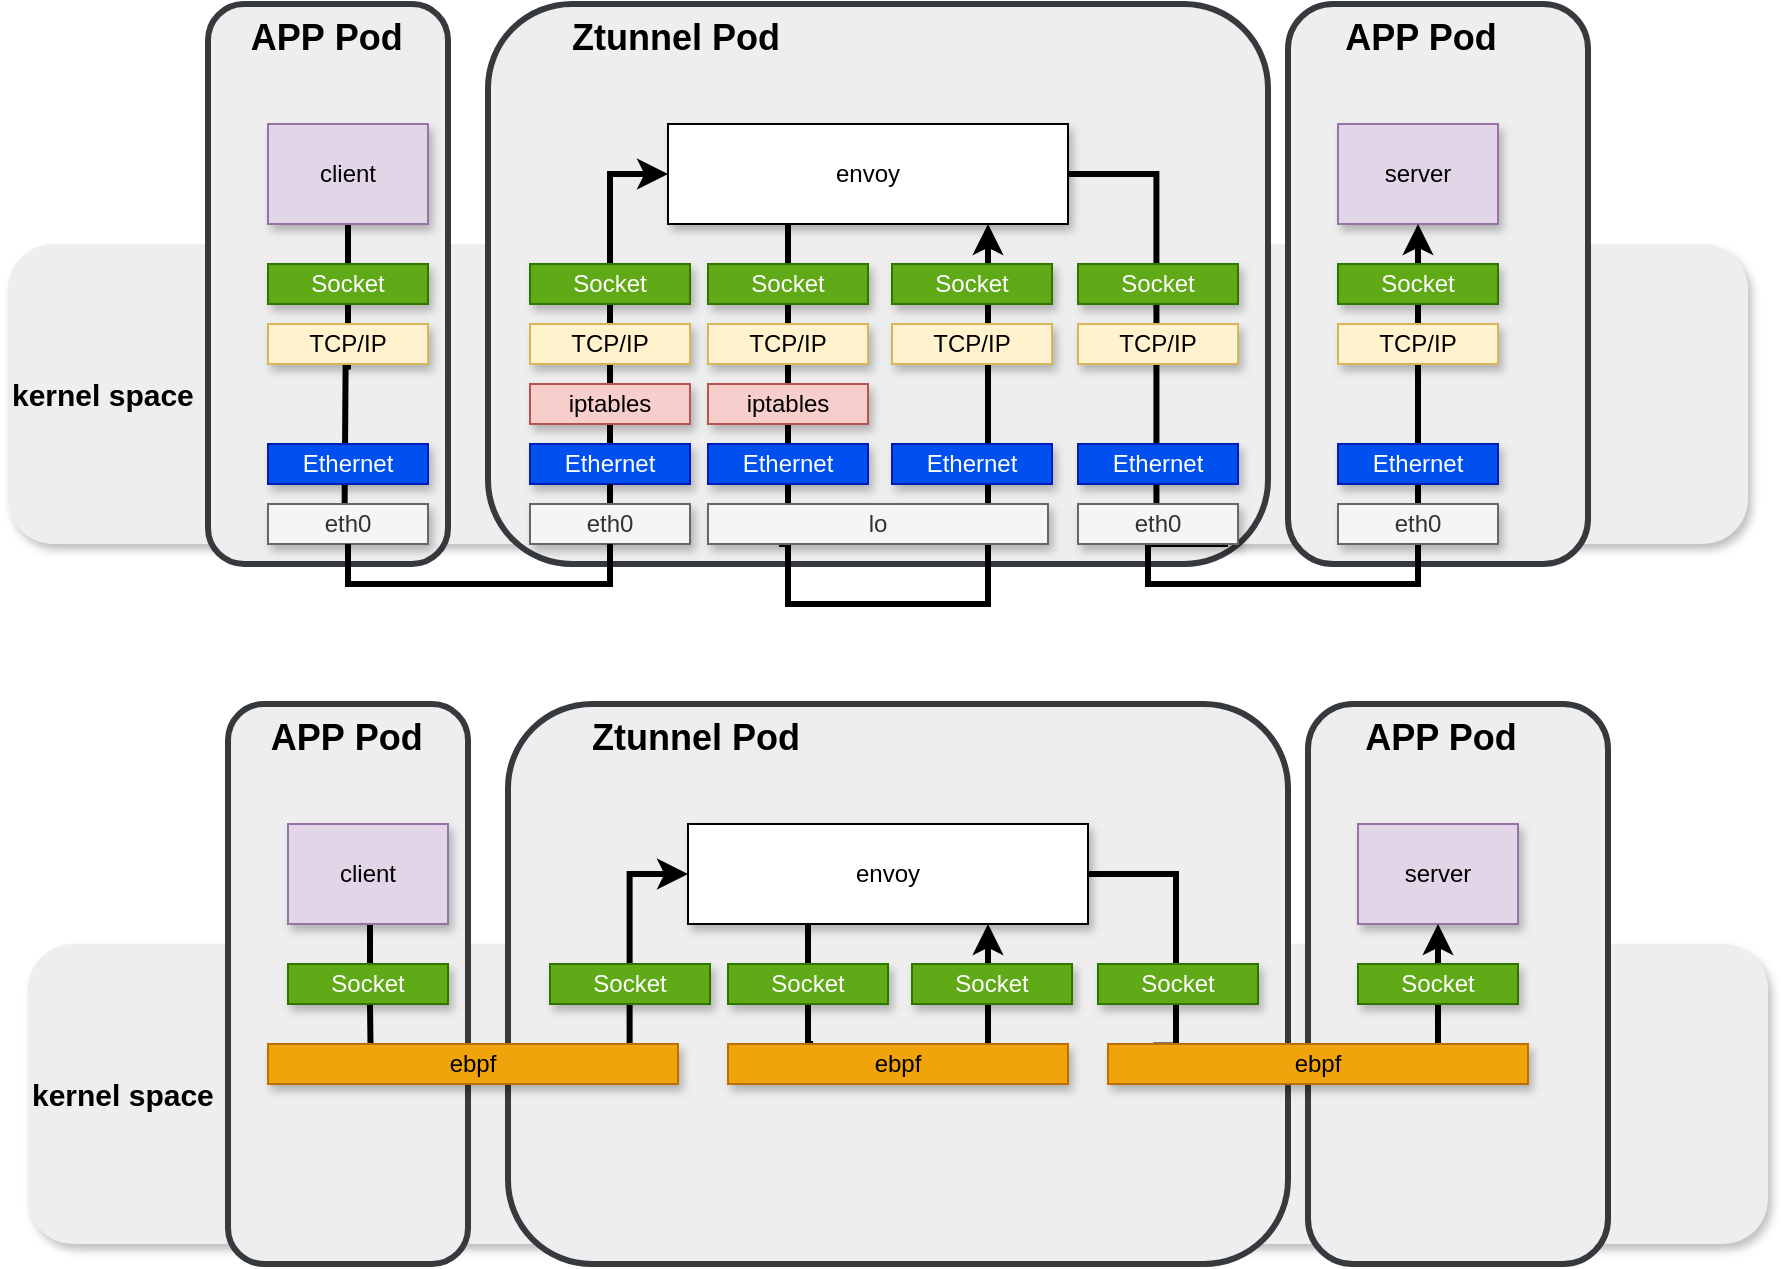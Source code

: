 <mxfile version="20.5.1" type="github">
  <diagram id="C2AWJD9VyCwr6O6PHiCk" name="Page-1">
    <mxGraphModel dx="1483" dy="699" grid="1" gridSize="10" guides="1" tooltips="1" connect="1" arrows="1" fold="1" page="1" pageScale="1" pageWidth="850" pageHeight="1100" math="0" shadow="0">
      <root>
        <mxCell id="0" />
        <mxCell id="1" parent="0" />
        <mxCell id="ohemG3Wm1mi0LCUu3z2D-1" value="&lt;b&gt;&lt;font style=&quot;font-size: 15px&quot;&gt;kernel space&lt;/font&gt;&lt;/b&gt;" style="rounded=1;whiteSpace=wrap;html=1;shadow=1;align=left;fillColor=#eeeeee;strokeColor=none;" vertex="1" parent="1">
          <mxGeometry x="100" y="1060" width="870" height="150" as="geometry" />
        </mxCell>
        <mxCell id="ohemG3Wm1mi0LCUu3z2D-2" value="&lt;span&gt;&amp;nbsp; &amp;nbsp; &amp;nbsp; &amp;nbsp;&amp;nbsp;&lt;/span&gt;&lt;b&gt;&lt;font style=&quot;font-size: 18px&quot;&gt;APP Pod&lt;/font&gt;&lt;/b&gt;" style="rounded=1;whiteSpace=wrap;html=1;align=left;verticalAlign=top;strokeWidth=3;fillColor=#eeeeee;strokeColor=#36393d;" vertex="1" parent="1">
          <mxGeometry x="740" y="940" width="150" height="280" as="geometry" />
        </mxCell>
        <mxCell id="ohemG3Wm1mi0LCUu3z2D-3" value="&lt;font style=&quot;font-size: 18px&quot;&gt;&lt;b&gt;&amp;nbsp; &amp;nbsp; &amp;nbsp; &amp;nbsp; Ztunnel&amp;nbsp;&lt;font style=&quot;font-size: 18px&quot;&gt;Pod&lt;/font&gt;&lt;/b&gt;&lt;/font&gt;" style="rounded=1;whiteSpace=wrap;html=1;align=left;verticalAlign=top;fontSize=13;strokeWidth=3;fillColor=#eeeeee;strokeColor=#36393d;" vertex="1" parent="1">
          <mxGeometry x="340" y="940" width="390" height="280" as="geometry" />
        </mxCell>
        <mxCell id="ohemG3Wm1mi0LCUu3z2D-4" value="&lt;font style=&quot;font-size: 18px&quot;&gt;&lt;b&gt;&amp;nbsp; &amp;nbsp; APP&amp;nbsp;&lt;font style=&quot;font-size: 18px&quot;&gt;Pod&lt;/font&gt;&lt;/b&gt;&lt;/font&gt;" style="rounded=1;whiteSpace=wrap;html=1;align=left;verticalAlign=top;fontSize=13;strokeWidth=3;fillColor=#eeeeee;strokeColor=#36393d;" vertex="1" parent="1">
          <mxGeometry x="200" y="940" width="120" height="280" as="geometry" />
        </mxCell>
        <mxCell id="ohemG3Wm1mi0LCUu3z2D-10" style="edgeStyle=orthogonalEdgeStyle;rounded=0;orthogonalLoop=1;jettySize=auto;html=1;strokeColor=#000000;strokeWidth=3;endArrow=none;endFill=0;" edge="1" parent="1" source="ohemG3Wm1mi0LCUu3z2D-11">
          <mxGeometry relative="1" as="geometry">
            <Array as="points">
              <mxPoint x="490" y="1200" />
              <mxPoint x="490" y="1200" />
            </Array>
            <mxPoint x="490" y="1200" as="targetPoint" />
          </mxGeometry>
        </mxCell>
        <mxCell id="ohemG3Wm1mi0LCUu3z2D-11" value="envoy" style="rounded=0;whiteSpace=wrap;html=1;shadow=1;" vertex="1" parent="1">
          <mxGeometry x="430" y="1000" width="200" height="50" as="geometry" />
        </mxCell>
        <mxCell id="ohemG3Wm1mi0LCUu3z2D-12" value="Socket" style="rounded=0;whiteSpace=wrap;html=1;fillColor=#60a917;strokeColor=#2D7600;fontColor=#ffffff;shadow=1;" vertex="1" parent="1">
          <mxGeometry x="450" y="1070" width="80" height="20" as="geometry" />
        </mxCell>
        <mxCell id="ohemG3Wm1mi0LCUu3z2D-13" value="TCP/IP&lt;span style=&quot;color: rgba(0 , 0 , 0 , 0) ; font-family: monospace ; font-size: 0px&quot;&gt;%3CmxGraphModel%3E%3Croot%3E%3CmxCell%20id%3D%220%22%2F%3E%3CmxCell%20id%3D%221%22%20parent%3D%220%22%2F%3E%3CmxCell%20id%3D%222%22%20value%3D%22Socket%22%20style%3D%22rounded%3D0%3BwhiteSpace%3Dwrap%3Bhtml%3D1%3B%22%20vertex%3D%221%22%20parent%3D%221%22%3E%3CmxGeometry%20x%3D%22205%22%20y%3D%22180%22%20width%3D%2280%22%20height%3D%2220%22%20as%3D%22geometry%22%2F%3E%3C%2FmxCell%3E%3C%2Froot%3E%3C%2FmxGraphModel%3E&lt;/span&gt;" style="rounded=0;whiteSpace=wrap;html=1;fillColor=#fff2cc;strokeColor=#d6b656;shadow=1;" vertex="1" parent="1">
          <mxGeometry x="450" y="1100" width="80" height="20" as="geometry" />
        </mxCell>
        <mxCell id="ohemG3Wm1mi0LCUu3z2D-14" value="Ethernet" style="rounded=0;whiteSpace=wrap;html=1;fillColor=#0050ef;strokeColor=#001DBC;fontColor=#ffffff;shadow=1;" vertex="1" parent="1">
          <mxGeometry x="450" y="1160" width="80" height="20" as="geometry" />
        </mxCell>
        <mxCell id="ohemG3Wm1mi0LCUu3z2D-20" style="edgeStyle=orthogonalEdgeStyle;rounded=0;orthogonalLoop=1;jettySize=auto;html=1;strokeColor=#000000;exitX=0.133;exitY=0.893;exitDx=0;exitDy=0;strokeWidth=3;exitPerimeter=0;" edge="1" parent="1" source="ohemG3Wm1mi0LCUu3z2D-27" target="ohemG3Wm1mi0LCUu3z2D-11">
          <mxGeometry relative="1" as="geometry">
            <Array as="points">
              <mxPoint x="487" y="1210" />
              <mxPoint x="490" y="1210" />
              <mxPoint x="490" y="1240" />
              <mxPoint x="590" y="1240" />
            </Array>
            <mxPoint x="642.5" y="1300" as="sourcePoint" />
            <mxPoint x="577.5" y="1100" as="targetPoint" />
          </mxGeometry>
        </mxCell>
        <mxCell id="ohemG3Wm1mi0LCUu3z2D-21" value="Socket" style="rounded=0;whiteSpace=wrap;html=1;fillColor=#60a917;strokeColor=#2D7600;fontColor=#ffffff;shadow=1;" vertex="1" parent="1">
          <mxGeometry x="542" y="1070" width="80" height="20" as="geometry" />
        </mxCell>
        <mxCell id="ohemG3Wm1mi0LCUu3z2D-22" value="TCP/IP&lt;span style=&quot;color: rgba(0 , 0 , 0 , 0) ; font-family: monospace ; font-size: 0px&quot;&gt;%3CmxGraphModel%3E%3Croot%3E%3CmxCell%20id%3D%220%22%2F%3E%3CmxCell%20id%3D%221%22%20parent%3D%220%22%2F%3E%3CmxCell%20id%3D%222%22%20value%3D%22Socket%22%20style%3D%22rounded%3D0%3BwhiteSpace%3Dwrap%3Bhtml%3D1%3B%22%20vertex%3D%221%22%20parent%3D%221%22%3E%3CmxGeometry%20x%3D%22205%22%20y%3D%22180%22%20width%3D%2280%22%20height%3D%2220%22%20as%3D%22geometry%22%2F%3E%3C%2FmxCell%3E%3C%2Froot%3E%3C%2FmxGraphModel%3E&lt;/span&gt;" style="rounded=0;whiteSpace=wrap;html=1;fillColor=#fff2cc;strokeColor=#d6b656;shadow=1;" vertex="1" parent="1">
          <mxGeometry x="542" y="1100" width="80" height="20" as="geometry" />
        </mxCell>
        <mxCell id="ohemG3Wm1mi0LCUu3z2D-23" value="iptables" style="rounded=0;whiteSpace=wrap;html=1;fillColor=#f8cecc;strokeColor=#b85450;shadow=1;" vertex="1" parent="1">
          <mxGeometry x="450" y="1130" width="80" height="20" as="geometry" />
        </mxCell>
        <mxCell id="ohemG3Wm1mi0LCUu3z2D-24" value="Ethernet" style="rounded=0;whiteSpace=wrap;html=1;fillColor=#0050ef;strokeColor=#001DBC;fontColor=#ffffff;shadow=1;" vertex="1" parent="1">
          <mxGeometry x="542" y="1160" width="80" height="20" as="geometry" />
        </mxCell>
        <mxCell id="ohemG3Wm1mi0LCUu3z2D-27" value="lo" style="rounded=0;whiteSpace=wrap;html=1;fillColor=#f5f5f5;strokeColor=#666666;fontColor=#333333;shadow=1;" vertex="1" parent="1">
          <mxGeometry x="450" y="1190" width="170" height="20" as="geometry" />
        </mxCell>
        <mxCell id="ohemG3Wm1mi0LCUu3z2D-30" value="" style="edgeStyle=orthogonalEdgeStyle;rounded=0;orthogonalLoop=1;jettySize=auto;html=1;entryX=0.207;entryY=0.118;entryDx=0;entryDy=0;entryPerimeter=0;strokeWidth=3;endArrow=none;endFill=0;" edge="1" parent="1" source="ohemG3Wm1mi0LCUu3z2D-31">
          <mxGeometry relative="1" as="geometry">
            <mxPoint x="268.295" y="1192.36" as="targetPoint" />
          </mxGeometry>
        </mxCell>
        <mxCell id="ohemG3Wm1mi0LCUu3z2D-31" value="client" style="rounded=0;whiteSpace=wrap;html=1;fillColor=#e1d5e7;strokeColor=#9673a6;shadow=1;" vertex="1" parent="1">
          <mxGeometry x="230" y="1000" width="80" height="50" as="geometry" />
        </mxCell>
        <mxCell id="ohemG3Wm1mi0LCUu3z2D-32" value="Socket" style="rounded=0;whiteSpace=wrap;html=1;fillColor=#60a917;strokeColor=#2D7600;fontColor=#ffffff;shadow=1;" vertex="1" parent="1">
          <mxGeometry x="230" y="1070" width="80" height="20" as="geometry" />
        </mxCell>
        <mxCell id="ohemG3Wm1mi0LCUu3z2D-33" value="TCP/IP&lt;span style=&quot;color: rgba(0 , 0 , 0 , 0) ; font-family: monospace ; font-size: 0px&quot;&gt;%3CmxGraphModel%3E%3Croot%3E%3CmxCell%20id%3D%220%22%2F%3E%3CmxCell%20id%3D%221%22%20parent%3D%220%22%2F%3E%3CmxCell%20id%3D%222%22%20value%3D%22Socket%22%20style%3D%22rounded%3D0%3BwhiteSpace%3Dwrap%3Bhtml%3D1%3B%22%20vertex%3D%221%22%20parent%3D%221%22%3E%3CmxGeometry%20x%3D%22205%22%20y%3D%22180%22%20width%3D%2280%22%20height%3D%2220%22%20as%3D%22geometry%22%2F%3E%3C%2FmxCell%3E%3C%2Froot%3E%3C%2FmxGraphModel%3E&lt;/span&gt;" style="rounded=0;whiteSpace=wrap;html=1;fillColor=#fff2cc;strokeColor=#d6b656;shadow=1;" vertex="1" parent="1">
          <mxGeometry x="230" y="1100" width="80" height="20" as="geometry" />
        </mxCell>
        <mxCell id="ohemG3Wm1mi0LCUu3z2D-34" style="edgeStyle=orthogonalEdgeStyle;rounded=0;orthogonalLoop=1;jettySize=auto;html=1;strokeColor=#000000;strokeWidth=3;startArrow=none;" edge="1" parent="1" source="ohemG3Wm1mi0LCUu3z2D-38" target="ohemG3Wm1mi0LCUu3z2D-11">
          <mxGeometry relative="1" as="geometry">
            <Array as="points">
              <mxPoint x="401" y="1025" />
            </Array>
            <mxPoint x="401" y="1190" as="sourcePoint" />
            <mxPoint x="440" y="1025" as="targetPoint" />
          </mxGeometry>
        </mxCell>
        <mxCell id="ohemG3Wm1mi0LCUu3z2D-35" value="Ethernet" style="rounded=0;whiteSpace=wrap;html=1;fillColor=#0050ef;strokeColor=#001DBC;fontColor=#ffffff;shadow=1;" vertex="1" parent="1">
          <mxGeometry x="230" y="1160" width="80" height="20" as="geometry" />
        </mxCell>
        <mxCell id="ohemG3Wm1mi0LCUu3z2D-36" value="Socket" style="rounded=0;whiteSpace=wrap;html=1;fillColor=#60a917;strokeColor=#2D7600;fontColor=#ffffff;shadow=1;" vertex="1" parent="1">
          <mxGeometry x="361" y="1070" width="80" height="20" as="geometry" />
        </mxCell>
        <mxCell id="ohemG3Wm1mi0LCUu3z2D-37" value="TCP/IP&lt;span style=&quot;color: rgba(0 , 0 , 0 , 0) ; font-family: monospace ; font-size: 0px&quot;&gt;%3CmxGraphModel%3E%3Croot%3E%3CmxCell%20id%3D%220%22%2F%3E%3CmxCell%20id%3D%221%22%20parent%3D%220%22%2F%3E%3CmxCell%20id%3D%222%22%20value%3D%22Socket%22%20style%3D%22rounded%3D0%3BwhiteSpace%3Dwrap%3Bhtml%3D1%3B%22%20vertex%3D%221%22%20parent%3D%221%22%3E%3CmxGeometry%20x%3D%22205%22%20y%3D%22180%22%20width%3D%2280%22%20height%3D%2220%22%20as%3D%22geometry%22%2F%3E%3C%2FmxCell%3E%3C%2Froot%3E%3C%2FmxGraphModel%3E&lt;/span&gt;" style="rounded=0;whiteSpace=wrap;html=1;fillColor=#fff2cc;strokeColor=#d6b656;shadow=1;" vertex="1" parent="1">
          <mxGeometry x="361" y="1100" width="80" height="20" as="geometry" />
        </mxCell>
        <mxCell id="ohemG3Wm1mi0LCUu3z2D-38" value="Ethernet" style="rounded=0;whiteSpace=wrap;html=1;fillColor=#0050ef;strokeColor=#001DBC;fontColor=#ffffff;shadow=1;" vertex="1" parent="1">
          <mxGeometry x="361" y="1160" width="80" height="20" as="geometry" />
        </mxCell>
        <mxCell id="ohemG3Wm1mi0LCUu3z2D-39" style="edgeStyle=orthogonalEdgeStyle;rounded=0;orthogonalLoop=1;jettySize=auto;html=1;exitX=0.5;exitY=1;exitDx=0;exitDy=0;entryX=0.5;entryY=1;entryDx=0;entryDy=0;endArrow=none;endFill=0;strokeWidth=3;startArrow=none;" edge="1" parent="1" source="ohemG3Wm1mi0LCUu3z2D-56" target="ohemG3Wm1mi0LCUu3z2D-38">
          <mxGeometry relative="1" as="geometry" />
        </mxCell>
        <mxCell id="ohemG3Wm1mi0LCUu3z2D-40" value="eth0" style="rounded=0;whiteSpace=wrap;html=1;fillColor=#f5f5f5;strokeColor=#666666;fontColor=#333333;shadow=1;" vertex="1" parent="1">
          <mxGeometry x="230" y="1190" width="80" height="20" as="geometry" />
        </mxCell>
        <mxCell id="ohemG3Wm1mi0LCUu3z2D-41" value="iptables" style="rounded=0;whiteSpace=wrap;html=1;fillColor=#f8cecc;strokeColor=#b85450;shadow=1;" vertex="1" parent="1">
          <mxGeometry x="361" y="1130" width="80" height="20" as="geometry" />
        </mxCell>
        <mxCell id="ohemG3Wm1mi0LCUu3z2D-42" value="server" style="rounded=0;whiteSpace=wrap;html=1;fillColor=#e1d5e7;strokeColor=#9673a6;shadow=1;" vertex="1" parent="1">
          <mxGeometry x="765" y="1000" width="80" height="50" as="geometry" />
        </mxCell>
        <mxCell id="ohemG3Wm1mi0LCUu3z2D-43" style="edgeStyle=orthogonalEdgeStyle;rounded=0;orthogonalLoop=1;jettySize=auto;html=1;entryX=0.5;entryY=1;entryDx=0;entryDy=0;strokeColor=#000000;strokeWidth=3;" edge="1" parent="1" target="ohemG3Wm1mi0LCUu3z2D-42">
          <mxGeometry relative="1" as="geometry">
            <Array as="points">
              <mxPoint x="805" y="1150" />
              <mxPoint x="805" y="1150" />
            </Array>
            <mxPoint x="805" y="1190" as="sourcePoint" />
          </mxGeometry>
        </mxCell>
        <mxCell id="ohemG3Wm1mi0LCUu3z2D-44" value="Socket" style="rounded=0;whiteSpace=wrap;html=1;fillColor=#60a917;strokeColor=#2D7600;fontColor=#ffffff;shadow=1;" vertex="1" parent="1">
          <mxGeometry x="765" y="1070" width="80" height="20" as="geometry" />
        </mxCell>
        <mxCell id="ohemG3Wm1mi0LCUu3z2D-45" value="TCP/IP&lt;span style=&quot;color: rgba(0 , 0 , 0 , 0) ; font-family: monospace ; font-size: 0px&quot;&gt;%3CmxGraphModel%3E%3Croot%3E%3CmxCell%20id%3D%220%22%2F%3E%3CmxCell%20id%3D%221%22%20parent%3D%220%22%2F%3E%3CmxCell%20id%3D%222%22%20value%3D%22Socket%22%20style%3D%22rounded%3D0%3BwhiteSpace%3Dwrap%3Bhtml%3D1%3B%22%20vertex%3D%221%22%20parent%3D%221%22%3E%3CmxGeometry%20x%3D%22205%22%20y%3D%22180%22%20width%3D%2280%22%20height%3D%2220%22%20as%3D%22geometry%22%2F%3E%3C%2FmxCell%3E%3C%2Froot%3E%3C%2FmxGraphModel%3E&lt;/span&gt;" style="rounded=0;whiteSpace=wrap;html=1;fillColor=#fff2cc;strokeColor=#d6b656;shadow=1;" vertex="1" parent="1">
          <mxGeometry x="765" y="1100" width="80" height="20" as="geometry" />
        </mxCell>
        <mxCell id="ohemG3Wm1mi0LCUu3z2D-46" value="Ethernet" style="rounded=0;whiteSpace=wrap;html=1;fillColor=#0050ef;strokeColor=#001DBC;fontColor=#ffffff;shadow=1;" vertex="1" parent="1">
          <mxGeometry x="765" y="1160" width="80" height="20" as="geometry" />
        </mxCell>
        <mxCell id="ohemG3Wm1mi0LCUu3z2D-47" style="edgeStyle=orthogonalEdgeStyle;rounded=0;orthogonalLoop=1;jettySize=auto;html=1;entryX=0.212;entryY=0.099;entryDx=0;entryDy=0;entryPerimeter=0;strokeColor=#000000;strokeWidth=3;endArrow=none;endFill=0;exitX=1;exitY=0.5;exitDx=0;exitDy=0;" edge="1" parent="1" source="ohemG3Wm1mi0LCUu3z2D-11">
          <mxGeometry relative="1" as="geometry">
            <mxPoint x="674.22" y="1191.98" as="targetPoint" />
            <mxPoint x="675" y="1050" as="sourcePoint" />
            <Array as="points">
              <mxPoint x="674" y="1025" />
            </Array>
          </mxGeometry>
        </mxCell>
        <mxCell id="ohemG3Wm1mi0LCUu3z2D-49" style="edgeStyle=orthogonalEdgeStyle;rounded=0;orthogonalLoop=1;jettySize=auto;html=1;entryX=0.5;entryY=1;entryDx=0;entryDy=0;strokeWidth=3;endArrow=none;endFill=0;" edge="1" parent="1" target="ohemG3Wm1mi0LCUu3z2D-53">
          <mxGeometry relative="1" as="geometry">
            <mxPoint x="710" y="1210" as="sourcePoint" />
            <Array as="points">
              <mxPoint x="670" y="1210" />
              <mxPoint x="670" y="1230" />
              <mxPoint x="805" y="1230" />
            </Array>
          </mxGeometry>
        </mxCell>
        <mxCell id="ohemG3Wm1mi0LCUu3z2D-50" value="Socket" style="rounded=0;whiteSpace=wrap;html=1;fillColor=#60a917;strokeColor=#2D7600;fontColor=#ffffff;shadow=1;" vertex="1" parent="1">
          <mxGeometry x="635" y="1070" width="80" height="20" as="geometry" />
        </mxCell>
        <mxCell id="ohemG3Wm1mi0LCUu3z2D-51" value="TCP/IP&lt;span style=&quot;color: rgba(0 , 0 , 0 , 0) ; font-family: monospace ; font-size: 0px&quot;&gt;%3CmxGraphModel%3E%3Croot%3E%3CmxCell%20id%3D%220%22%2F%3E%3CmxCell%20id%3D%221%22%20parent%3D%220%22%2F%3E%3CmxCell%20id%3D%222%22%20value%3D%22Socket%22%20style%3D%22rounded%3D0%3BwhiteSpace%3Dwrap%3Bhtml%3D1%3B%22%20vertex%3D%221%22%20parent%3D%221%22%3E%3CmxGeometry%20x%3D%22205%22%20y%3D%22180%22%20width%3D%2280%22%20height%3D%2220%22%20as%3D%22geometry%22%2F%3E%3C%2FmxCell%3E%3C%2Froot%3E%3C%2FmxGraphModel%3E&lt;/span&gt;" style="rounded=0;whiteSpace=wrap;html=1;fillColor=#fff2cc;strokeColor=#d6b656;shadow=1;" vertex="1" parent="1">
          <mxGeometry x="635" y="1100" width="80" height="20" as="geometry" />
        </mxCell>
        <mxCell id="ohemG3Wm1mi0LCUu3z2D-52" value="Ethernet" style="rounded=0;whiteSpace=wrap;html=1;fillColor=#0050ef;strokeColor=#001DBC;fontColor=#ffffff;shadow=1;" vertex="1" parent="1">
          <mxGeometry x="635" y="1160" width="80" height="20" as="geometry" />
        </mxCell>
        <mxCell id="ohemG3Wm1mi0LCUu3z2D-53" value="eth0" style="rounded=0;whiteSpace=wrap;html=1;fillColor=#f5f5f5;strokeColor=#666666;fontColor=#333333;shadow=1;" vertex="1" parent="1">
          <mxGeometry x="765" y="1190" width="80" height="20" as="geometry" />
        </mxCell>
        <mxCell id="ohemG3Wm1mi0LCUu3z2D-55" value="eth0" style="rounded=0;whiteSpace=wrap;html=1;fillColor=#f5f5f5;strokeColor=#666666;fontColor=#333333;shadow=1;" vertex="1" parent="1">
          <mxGeometry x="635" y="1190" width="80" height="20" as="geometry" />
        </mxCell>
        <mxCell id="ohemG3Wm1mi0LCUu3z2D-56" value="eth0" style="rounded=0;whiteSpace=wrap;html=1;fillColor=#f5f5f5;strokeColor=#666666;fontColor=#333333;shadow=1;" vertex="1" parent="1">
          <mxGeometry x="361" y="1190" width="80" height="20" as="geometry" />
        </mxCell>
        <mxCell id="ohemG3Wm1mi0LCUu3z2D-57" value="" style="edgeStyle=orthogonalEdgeStyle;rounded=0;orthogonalLoop=1;jettySize=auto;html=1;exitX=0.5;exitY=1;exitDx=0;exitDy=0;entryX=0.5;entryY=1;entryDx=0;entryDy=0;endArrow=none;endFill=0;strokeWidth=3;" edge="1" parent="1" source="ohemG3Wm1mi0LCUu3z2D-40" target="ohemG3Wm1mi0LCUu3z2D-56">
          <mxGeometry relative="1" as="geometry">
            <mxPoint x="270" y="1210" as="sourcePoint" />
            <mxPoint x="401" y="1180" as="targetPoint" />
          </mxGeometry>
        </mxCell>
        <mxCell id="ohemG3Wm1mi0LCUu3z2D-58" value="&lt;b&gt;&lt;font style=&quot;font-size: 15px&quot;&gt;kernel space&lt;/font&gt;&lt;/b&gt;" style="rounded=1;whiteSpace=wrap;html=1;shadow=1;align=left;fillColor=#eeeeee;strokeColor=none;" vertex="1" parent="1">
          <mxGeometry x="110" y="1410" width="870" height="150" as="geometry" />
        </mxCell>
        <mxCell id="ohemG3Wm1mi0LCUu3z2D-59" value="&lt;span&gt;&amp;nbsp; &amp;nbsp; &amp;nbsp; &amp;nbsp;&amp;nbsp;&lt;/span&gt;&lt;b&gt;&lt;font style=&quot;font-size: 18px&quot;&gt;APP Pod&lt;/font&gt;&lt;/b&gt;" style="rounded=1;whiteSpace=wrap;html=1;align=left;verticalAlign=top;strokeWidth=3;fillColor=#eeeeee;strokeColor=#36393d;" vertex="1" parent="1">
          <mxGeometry x="750" y="1290" width="150" height="280" as="geometry" />
        </mxCell>
        <mxCell id="ohemG3Wm1mi0LCUu3z2D-60" value="&lt;font style=&quot;font-size: 18px&quot;&gt;&lt;b&gt;&amp;nbsp; &amp;nbsp; &amp;nbsp; &amp;nbsp; Ztunnel&amp;nbsp;&lt;font style=&quot;font-size: 18px&quot;&gt;Pod&lt;/font&gt;&lt;/b&gt;&lt;/font&gt;" style="rounded=1;whiteSpace=wrap;html=1;align=left;verticalAlign=top;fontSize=13;strokeWidth=3;fillColor=#eeeeee;strokeColor=#36393d;" vertex="1" parent="1">
          <mxGeometry x="350" y="1290" width="390" height="280" as="geometry" />
        </mxCell>
        <mxCell id="ohemG3Wm1mi0LCUu3z2D-61" value="&lt;font style=&quot;font-size: 18px&quot;&gt;&lt;b&gt;&amp;nbsp; &amp;nbsp; APP&amp;nbsp;&lt;font style=&quot;font-size: 18px&quot;&gt;Pod&lt;/font&gt;&lt;/b&gt;&lt;/font&gt;" style="rounded=1;whiteSpace=wrap;html=1;align=left;verticalAlign=top;fontSize=13;strokeWidth=3;fillColor=#eeeeee;strokeColor=#36393d;" vertex="1" parent="1">
          <mxGeometry x="210" y="1290" width="120" height="280" as="geometry" />
        </mxCell>
        <mxCell id="ohemG3Wm1mi0LCUu3z2D-62" style="edgeStyle=orthogonalEdgeStyle;rounded=0;orthogonalLoop=1;jettySize=auto;html=1;strokeColor=#000000;strokeWidth=3;endArrow=none;endFill=0;entryX=0.25;entryY=0;entryDx=0;entryDy=0;" edge="1" parent="1" source="ohemG3Wm1mi0LCUu3z2D-63" target="ohemG3Wm1mi0LCUu3z2D-101">
          <mxGeometry relative="1" as="geometry">
            <Array as="points">
              <mxPoint x="500" y="1460" />
            </Array>
            <mxPoint x="500" y="1550" as="targetPoint" />
          </mxGeometry>
        </mxCell>
        <mxCell id="ohemG3Wm1mi0LCUu3z2D-63" value="envoy" style="rounded=0;whiteSpace=wrap;html=1;shadow=1;" vertex="1" parent="1">
          <mxGeometry x="440" y="1350" width="200" height="50" as="geometry" />
        </mxCell>
        <mxCell id="ohemG3Wm1mi0LCUu3z2D-64" value="Socket" style="rounded=0;whiteSpace=wrap;html=1;fillColor=#60a917;strokeColor=#2D7600;fontColor=#ffffff;shadow=1;" vertex="1" parent="1">
          <mxGeometry x="460" y="1420" width="80" height="20" as="geometry" />
        </mxCell>
        <mxCell id="ohemG3Wm1mi0LCUu3z2D-67" style="edgeStyle=orthogonalEdgeStyle;rounded=0;orthogonalLoop=1;jettySize=auto;html=1;strokeColor=#000000;strokeWidth=3;exitX=0.69;exitY=0.279;exitDx=0;exitDy=0;exitPerimeter=0;" edge="1" parent="1" source="ohemG3Wm1mi0LCUu3z2D-101" target="ohemG3Wm1mi0LCUu3z2D-63">
          <mxGeometry relative="1" as="geometry">
            <Array as="points">
              <mxPoint x="593" y="1466" />
              <mxPoint x="593" y="1470" />
              <mxPoint x="590" y="1470" />
            </Array>
            <mxPoint x="590" y="1590" as="sourcePoint" />
            <mxPoint x="587.5" y="1450" as="targetPoint" />
          </mxGeometry>
        </mxCell>
        <mxCell id="ohemG3Wm1mi0LCUu3z2D-68" value="Socket" style="rounded=0;whiteSpace=wrap;html=1;fillColor=#60a917;strokeColor=#2D7600;fontColor=#ffffff;shadow=1;" vertex="1" parent="1">
          <mxGeometry x="552" y="1420" width="80" height="20" as="geometry" />
        </mxCell>
        <mxCell id="ohemG3Wm1mi0LCUu3z2D-73" value="" style="edgeStyle=orthogonalEdgeStyle;rounded=0;orthogonalLoop=1;jettySize=auto;html=1;entryX=0.25;entryY=0;entryDx=0;entryDy=0;strokeWidth=3;endArrow=none;endFill=0;" edge="1" parent="1" source="ohemG3Wm1mi0LCUu3z2D-74" target="ohemG3Wm1mi0LCUu3z2D-99">
          <mxGeometry relative="1" as="geometry">
            <mxPoint x="278.295" y="1542.36" as="targetPoint" />
            <Array as="points">
              <mxPoint x="281" y="1440" />
              <mxPoint x="281" y="1440" />
            </Array>
          </mxGeometry>
        </mxCell>
        <mxCell id="ohemG3Wm1mi0LCUu3z2D-74" value="client" style="rounded=0;whiteSpace=wrap;html=1;fillColor=#e1d5e7;strokeColor=#9673a6;shadow=1;" vertex="1" parent="1">
          <mxGeometry x="240" y="1350" width="80" height="50" as="geometry" />
        </mxCell>
        <mxCell id="ohemG3Wm1mi0LCUu3z2D-75" value="Socket" style="rounded=0;whiteSpace=wrap;html=1;fillColor=#60a917;strokeColor=#2D7600;fontColor=#ffffff;shadow=1;" vertex="1" parent="1">
          <mxGeometry x="240" y="1420" width="80" height="20" as="geometry" />
        </mxCell>
        <mxCell id="ohemG3Wm1mi0LCUu3z2D-77" style="edgeStyle=orthogonalEdgeStyle;rounded=0;orthogonalLoop=1;jettySize=auto;html=1;strokeColor=#000000;strokeWidth=3;startArrow=none;exitX=0.882;exitY=0.707;exitDx=0;exitDy=0;exitPerimeter=0;" edge="1" parent="1" source="ohemG3Wm1mi0LCUu3z2D-99" target="ohemG3Wm1mi0LCUu3z2D-63">
          <mxGeometry relative="1" as="geometry">
            <Array as="points">
              <mxPoint x="411" y="1375" />
            </Array>
            <mxPoint x="411" y="1510" as="sourcePoint" />
            <mxPoint x="450" y="1375" as="targetPoint" />
          </mxGeometry>
        </mxCell>
        <mxCell id="ohemG3Wm1mi0LCUu3z2D-79" value="Socket" style="rounded=0;whiteSpace=wrap;html=1;fillColor=#60a917;strokeColor=#2D7600;fontColor=#ffffff;shadow=1;" vertex="1" parent="1">
          <mxGeometry x="371" y="1420" width="80" height="20" as="geometry" />
        </mxCell>
        <mxCell id="ohemG3Wm1mi0LCUu3z2D-85" value="server" style="rounded=0;whiteSpace=wrap;html=1;fillColor=#e1d5e7;strokeColor=#9673a6;shadow=1;" vertex="1" parent="1">
          <mxGeometry x="775" y="1350" width="80" height="50" as="geometry" />
        </mxCell>
        <mxCell id="ohemG3Wm1mi0LCUu3z2D-86" style="edgeStyle=orthogonalEdgeStyle;rounded=0;orthogonalLoop=1;jettySize=auto;html=1;entryX=0.5;entryY=1;entryDx=0;entryDy=0;strokeColor=#000000;strokeWidth=3;exitX=0.821;exitY=0.721;exitDx=0;exitDy=0;exitPerimeter=0;" edge="1" parent="1" target="ohemG3Wm1mi0LCUu3z2D-85" source="ohemG3Wm1mi0LCUu3z2D-102">
          <mxGeometry relative="1" as="geometry">
            <Array as="points">
              <mxPoint x="815" y="1474" />
            </Array>
            <mxPoint x="815" y="1540" as="sourcePoint" />
          </mxGeometry>
        </mxCell>
        <mxCell id="ohemG3Wm1mi0LCUu3z2D-87" value="Socket" style="rounded=0;whiteSpace=wrap;html=1;fillColor=#60a917;strokeColor=#2D7600;fontColor=#ffffff;shadow=1;" vertex="1" parent="1">
          <mxGeometry x="775" y="1420" width="80" height="20" as="geometry" />
        </mxCell>
        <mxCell id="ohemG3Wm1mi0LCUu3z2D-90" style="edgeStyle=orthogonalEdgeStyle;rounded=0;orthogonalLoop=1;jettySize=auto;html=1;entryX=0.108;entryY=0.036;entryDx=0;entryDy=0;entryPerimeter=0;strokeColor=#000000;strokeWidth=3;endArrow=none;endFill=0;exitX=1;exitY=0.5;exitDx=0;exitDy=0;" edge="1" parent="1" source="ohemG3Wm1mi0LCUu3z2D-63" target="ohemG3Wm1mi0LCUu3z2D-102">
          <mxGeometry relative="1" as="geometry">
            <mxPoint x="684.22" y="1541.98" as="targetPoint" />
            <mxPoint x="685" y="1400" as="sourcePoint" />
            <Array as="points">
              <mxPoint x="684" y="1375" />
              <mxPoint x="684" y="1461" />
            </Array>
          </mxGeometry>
        </mxCell>
        <mxCell id="ohemG3Wm1mi0LCUu3z2D-92" value="Socket" style="rounded=0;whiteSpace=wrap;html=1;fillColor=#60a917;strokeColor=#2D7600;fontColor=#ffffff;shadow=1;" vertex="1" parent="1">
          <mxGeometry x="645" y="1420" width="80" height="20" as="geometry" />
        </mxCell>
        <mxCell id="ohemG3Wm1mi0LCUu3z2D-99" value="ebpf" style="rounded=0;whiteSpace=wrap;html=1;fillColor=#f0a30a;strokeColor=#BD7000;shadow=1;fontColor=#000000;" vertex="1" parent="1">
          <mxGeometry x="230" y="1460" width="205" height="20" as="geometry" />
        </mxCell>
        <mxCell id="ohemG3Wm1mi0LCUu3z2D-101" value="ebpf" style="rounded=0;whiteSpace=wrap;html=1;fillColor=#f0a30a;strokeColor=#BD7000;shadow=1;fontColor=#000000;" vertex="1" parent="1">
          <mxGeometry x="460" y="1460" width="170" height="20" as="geometry" />
        </mxCell>
        <mxCell id="ohemG3Wm1mi0LCUu3z2D-102" value="ebpf" style="rounded=0;whiteSpace=wrap;html=1;fillColor=#f0a30a;strokeColor=#BD7000;shadow=1;fontColor=#000000;" vertex="1" parent="1">
          <mxGeometry x="650" y="1460" width="210" height="20" as="geometry" />
        </mxCell>
      </root>
    </mxGraphModel>
  </diagram>
</mxfile>
